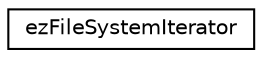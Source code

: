 digraph "Graphical Class Hierarchy"
{
 // LATEX_PDF_SIZE
  edge [fontname="Helvetica",fontsize="10",labelfontname="Helvetica",labelfontsize="10"];
  node [fontname="Helvetica",fontsize="10",shape=record];
  rankdir="LR";
  Node0 [label="ezFileSystemIterator",height=0.2,width=0.4,color="black", fillcolor="white", style="filled",URL="$d0/da3/classez_file_system_iterator.htm",tooltip="An ezFileSystemIterator allows to iterate over all files in a certain directory."];
}

